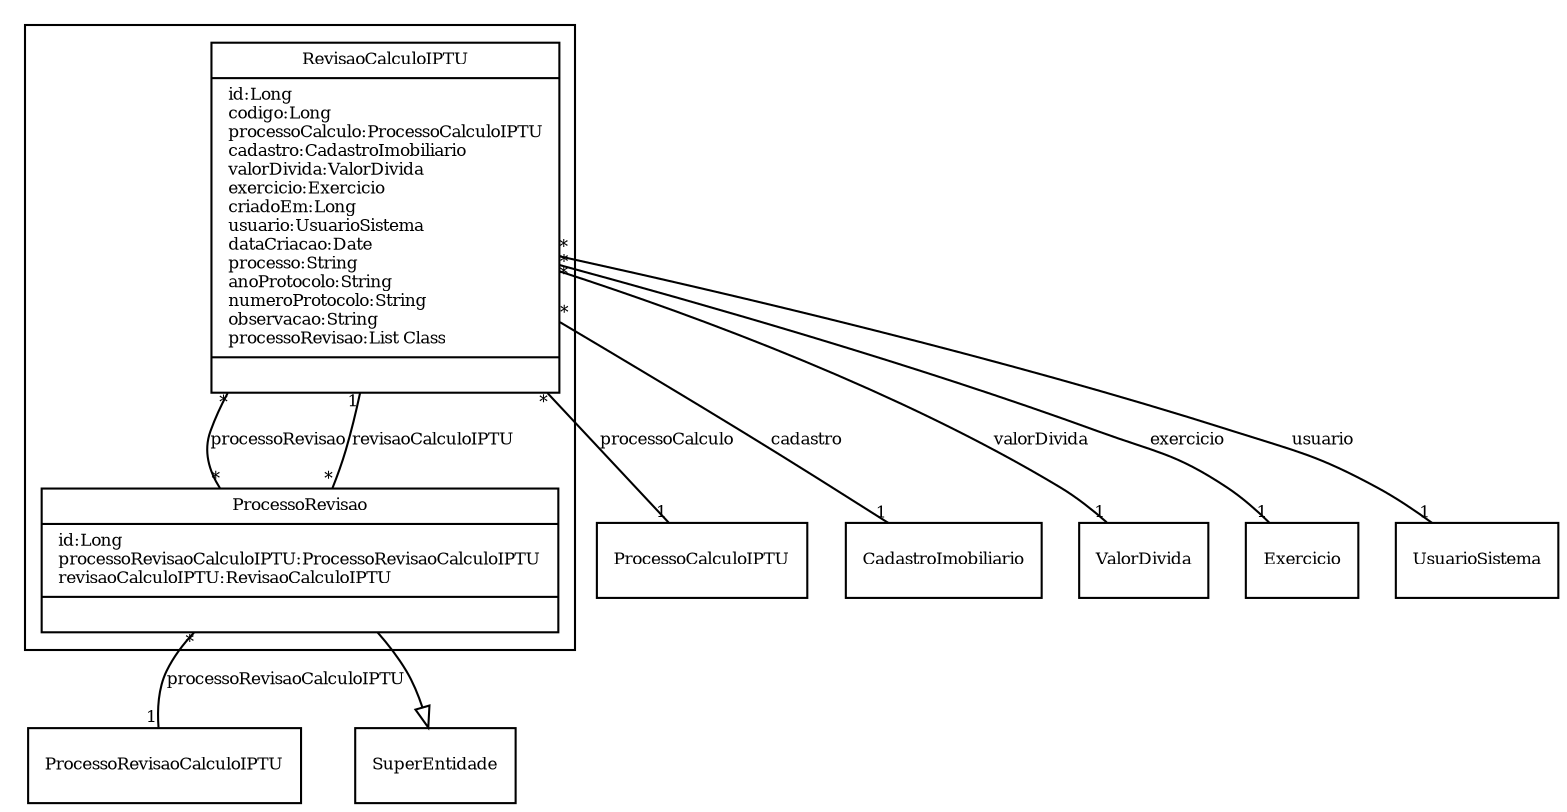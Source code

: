digraph G{
fontname = "Times-Roman"
fontsize = 8

node [
        fontname = "Times-Roman"
        fontsize = 8
        shape = "record"
]

edge [
        fontname = "Times-Roman"
        fontsize = 8
]

subgraph clusterREVISAO_DE_CALCULO_DE_IPTU
{
RevisaoCalculoIPTU [label = "{RevisaoCalculoIPTU|id:Long\lcodigo:Long\lprocessoCalculo:ProcessoCalculoIPTU\lcadastro:CadastroImobiliario\lvalorDivida:ValorDivida\lexercicio:Exercicio\lcriadoEm:Long\lusuario:UsuarioSistema\ldataCriacao:Date\lprocesso:String\lanoProtocolo:String\lnumeroProtocolo:String\lobservacao:String\lprocessoRevisao:List Class\l|\l}"]
ProcessoRevisao [label = "{ProcessoRevisao|id:Long\lprocessoRevisaoCalculoIPTU:ProcessoRevisaoCalculoIPTU\lrevisaoCalculoIPTU:RevisaoCalculoIPTU\l|\l}"]
}
edge [arrowhead = "none" headlabel = "1" taillabel = "*"] RevisaoCalculoIPTU -> ProcessoCalculoIPTU [label = "processoCalculo"]
edge [arrowhead = "none" headlabel = "1" taillabel = "*"] RevisaoCalculoIPTU -> CadastroImobiliario [label = "cadastro"]
edge [arrowhead = "none" headlabel = "1" taillabel = "*"] RevisaoCalculoIPTU -> ValorDivida [label = "valorDivida"]
edge [arrowhead = "none" headlabel = "1" taillabel = "*"] RevisaoCalculoIPTU -> Exercicio [label = "exercicio"]
edge [arrowhead = "none" headlabel = "1" taillabel = "*"] RevisaoCalculoIPTU -> UsuarioSistema [label = "usuario"]
edge [arrowhead = "none" headlabel = "*" taillabel = "*"] RevisaoCalculoIPTU -> ProcessoRevisao [label = "processoRevisao"]
edge [arrowhead = "none" headlabel = "1" taillabel = "*"] ProcessoRevisao -> ProcessoRevisaoCalculoIPTU [label = "processoRevisaoCalculoIPTU"]
edge [arrowhead = "none" headlabel = "1" taillabel = "*"] ProcessoRevisao -> RevisaoCalculoIPTU [label = "revisaoCalculoIPTU"]
edge [ arrowhead = "empty" headlabel = "" taillabel = ""] ProcessoRevisao -> SuperEntidade
}
